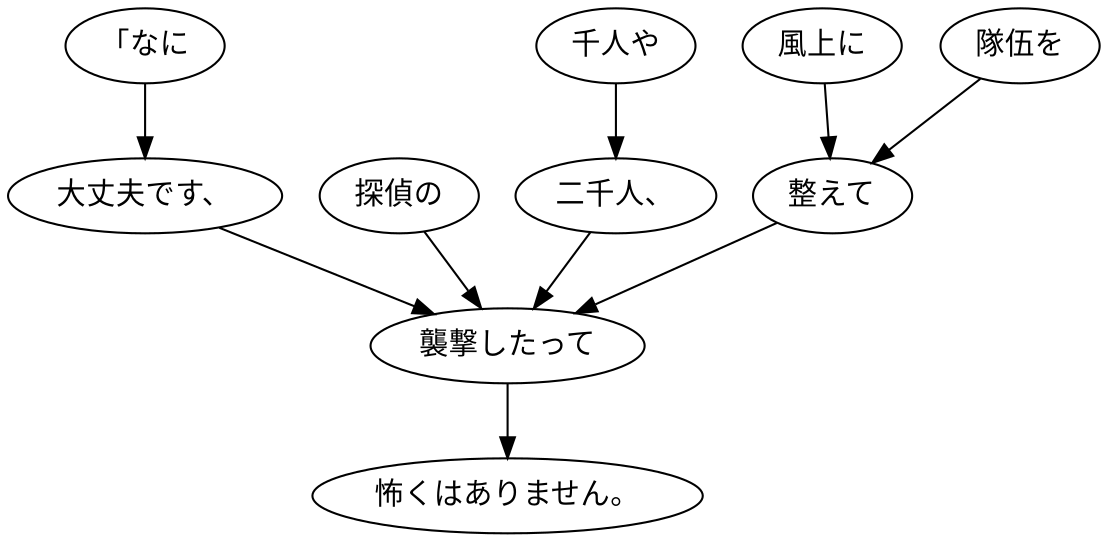 digraph graph8457 {
	node0 [label="「なに"];
	node1 [label="大丈夫です、"];
	node2 [label="探偵の"];
	node3 [label="千人や"];
	node4 [label="二千人、"];
	node5 [label="風上に"];
	node6 [label="隊伍を"];
	node7 [label="整えて"];
	node8 [label="襲撃したって"];
	node9 [label="怖くはありません。"];
	node0 -> node1;
	node1 -> node8;
	node2 -> node8;
	node3 -> node4;
	node4 -> node8;
	node5 -> node7;
	node6 -> node7;
	node7 -> node8;
	node8 -> node9;
}
